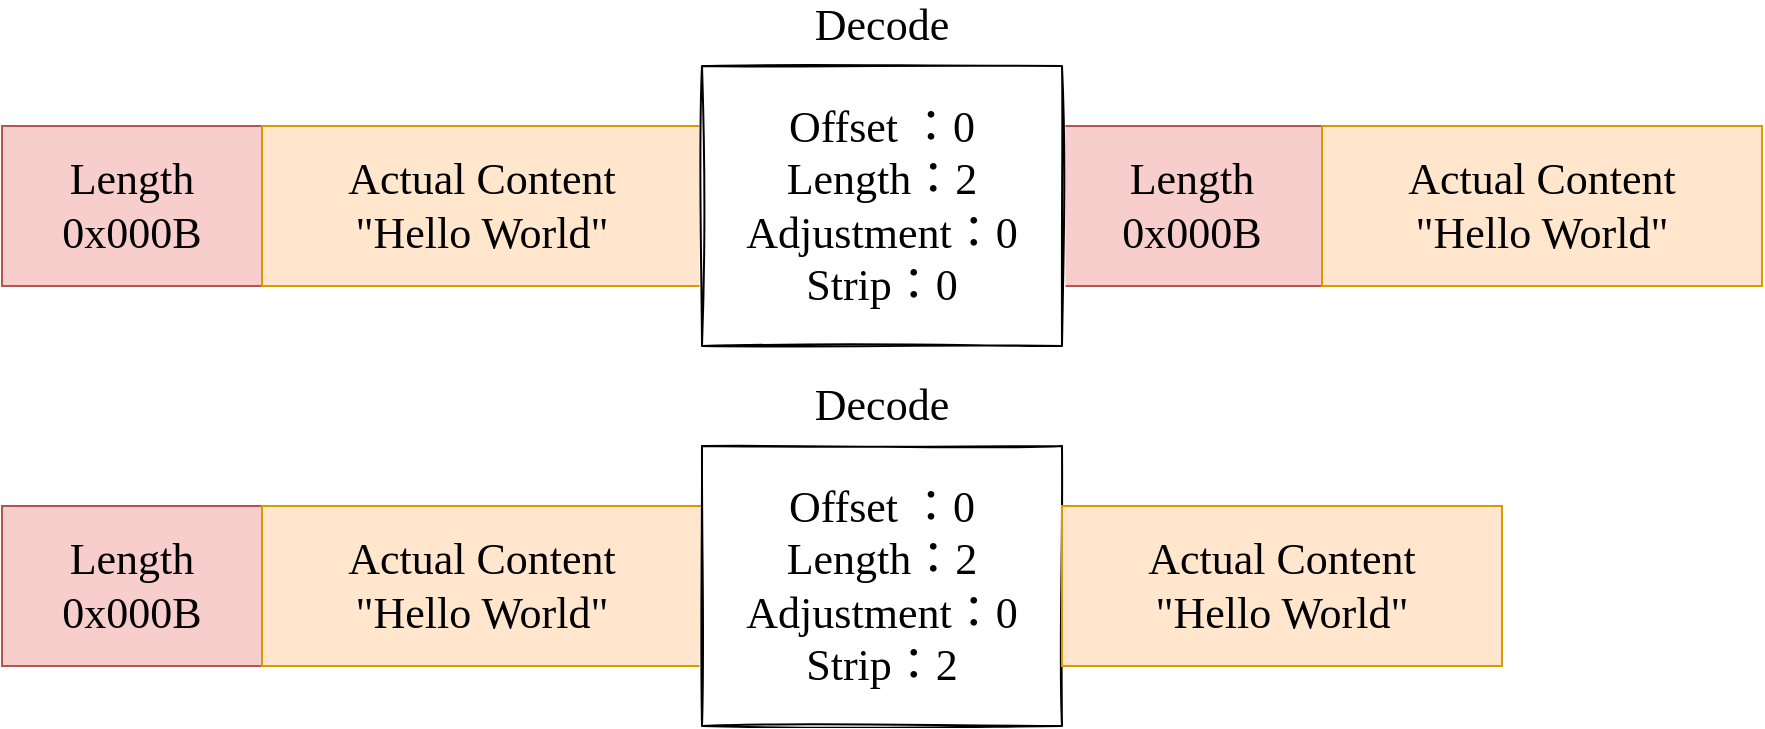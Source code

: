<mxfile version="13.9.5" type="device"><diagram id="Or498SwFdYB57kh5RK15" name="第 1 页"><mxGraphModel dx="1086" dy="817" grid="1" gridSize="10" guides="1" tooltips="1" connect="1" arrows="1" fold="1" page="1" pageScale="1" pageWidth="827" pageHeight="1169" math="0" shadow="0"><root><mxCell id="0"/><mxCell id="1" parent="0"/><mxCell id="2WQC2h3ek5Zmty1SkG3o-4" value="" style="group" parent="1" vertex="1" connectable="0"><mxGeometry x="250" y="210" width="350" height="80" as="geometry"/></mxCell><mxCell id="2WQC2h3ek5Zmty1SkG3o-1" value="Length&lt;br style=&quot;font-size: 22px&quot;&gt;0x000B" style="rounded=0;whiteSpace=wrap;html=1;fontSize=22;fontFamily=Comic Sans MS;fillColor=#f8cecc;strokeColor=#b85450;" parent="2WQC2h3ek5Zmty1SkG3o-4" vertex="1"><mxGeometry width="130" height="80" as="geometry"/></mxCell><mxCell id="2WQC2h3ek5Zmty1SkG3o-2" value="Actual Content&lt;br style=&quot;font-size: 22px&quot;&gt;&quot;Hello World&quot;" style="rounded=0;whiteSpace=wrap;html=1;fontSize=22;fontFamily=Comic Sans MS;fillColor=#ffe6cc;strokeColor=#d79b00;" parent="2WQC2h3ek5Zmty1SkG3o-4" vertex="1"><mxGeometry x="130" width="220" height="80" as="geometry"/></mxCell><mxCell id="2WQC2h3ek5Zmty1SkG3o-8" value="Decode" style="text;html=1;strokeColor=none;fillColor=none;align=center;verticalAlign=middle;whiteSpace=wrap;rounded=0;glass=0;sketch=1;fontFamily=Comic Sans MS;fontSize=22;" parent="1" vertex="1"><mxGeometry x="670" y="150" width="40" height="20" as="geometry"/></mxCell><mxCell id="2WQC2h3ek5Zmty1SkG3o-9" value="" style="group" parent="1" vertex="1" connectable="0"><mxGeometry x="780" y="210" width="350" height="80" as="geometry"/></mxCell><mxCell id="2WQC2h3ek5Zmty1SkG3o-10" value="Length&lt;br style=&quot;font-size: 22px&quot;&gt;0x000B" style="rounded=0;whiteSpace=wrap;html=1;fontSize=22;fontFamily=Comic Sans MS;fillColor=#f8cecc;strokeColor=#b85450;" parent="2WQC2h3ek5Zmty1SkG3o-9" vertex="1"><mxGeometry width="130" height="80" as="geometry"/></mxCell><mxCell id="2WQC2h3ek5Zmty1SkG3o-11" value="Actual Content&lt;br style=&quot;font-size: 22px&quot;&gt;&quot;Hello World&quot;" style="rounded=0;whiteSpace=wrap;html=1;fontSize=22;fontFamily=Comic Sans MS;fillColor=#ffe6cc;strokeColor=#d79b00;" parent="2WQC2h3ek5Zmty1SkG3o-9" vertex="1"><mxGeometry x="130" width="220" height="80" as="geometry"/></mxCell><mxCell id="2WQC2h3ek5Zmty1SkG3o-13" value="" style="group" parent="1" vertex="1" connectable="0"><mxGeometry x="250" y="400" width="350" height="80" as="geometry"/></mxCell><mxCell id="2WQC2h3ek5Zmty1SkG3o-14" value="Length&lt;br style=&quot;font-size: 22px&quot;&gt;0x000B" style="rounded=0;whiteSpace=wrap;html=1;fontSize=22;fontFamily=Comic Sans MS;fillColor=#f8cecc;strokeColor=#b85450;" parent="2WQC2h3ek5Zmty1SkG3o-13" vertex="1"><mxGeometry width="130" height="80" as="geometry"/></mxCell><mxCell id="2WQC2h3ek5Zmty1SkG3o-15" value="Actual Content&lt;br style=&quot;font-size: 22px&quot;&gt;&quot;Hello World&quot;" style="rounded=0;whiteSpace=wrap;html=1;fontSize=22;fontFamily=Comic Sans MS;fillColor=#ffe6cc;strokeColor=#d79b00;" parent="2WQC2h3ek5Zmty1SkG3o-13" vertex="1"><mxGeometry x="130" width="220" height="80" as="geometry"/></mxCell><mxCell id="2WQC2h3ek5Zmty1SkG3o-16" value="&lt;span&gt;Offset ：0&lt;/span&gt;&lt;br&gt;&lt;span&gt;Length：2&lt;/span&gt;&lt;br&gt;&lt;span&gt;Adjustment：0&lt;/span&gt;&lt;br&gt;&lt;span&gt;Strip：2&lt;/span&gt;" style="rounded=0;whiteSpace=wrap;html=1;fontFamily=Comic Sans MS;fontSize=22;align=center;glass=0;sketch=1;" parent="1" vertex="1"><mxGeometry x="600" y="370" width="180" height="140" as="geometry"/></mxCell><mxCell id="2WQC2h3ek5Zmty1SkG3o-17" value="Decode" style="text;html=1;strokeColor=none;fillColor=none;align=center;verticalAlign=middle;whiteSpace=wrap;rounded=0;glass=0;sketch=1;fontFamily=Comic Sans MS;fontSize=22;" parent="1" vertex="1"><mxGeometry x="670" y="340" width="40" height="20" as="geometry"/></mxCell><mxCell id="2WQC2h3ek5Zmty1SkG3o-20" value="Actual Content&lt;br style=&quot;font-size: 22px&quot;&gt;&quot;Hello World&quot;" style="rounded=0;whiteSpace=wrap;html=1;fontSize=22;fontFamily=Comic Sans MS;fillColor=#ffe6cc;strokeColor=#d79b00;" parent="1" vertex="1"><mxGeometry x="780" y="400" width="220" height="80" as="geometry"/></mxCell><mxCell id="2WQC2h3ek5Zmty1SkG3o-7" value="&lt;span&gt;Offset ：0&lt;/span&gt;&lt;br&gt;&lt;span&gt;Length：2&lt;/span&gt;&lt;br&gt;&lt;span&gt;Adjustment：0&lt;/span&gt;&lt;br&gt;&lt;span&gt;Strip：0&lt;/span&gt;" style="rounded=0;whiteSpace=wrap;html=1;fontFamily=Comic Sans MS;fontSize=22;align=center;glass=0;sketch=1;" parent="1" vertex="1"><mxGeometry x="600" y="180" width="180" height="140" as="geometry"/></mxCell></root></mxGraphModel></diagram></mxfile>